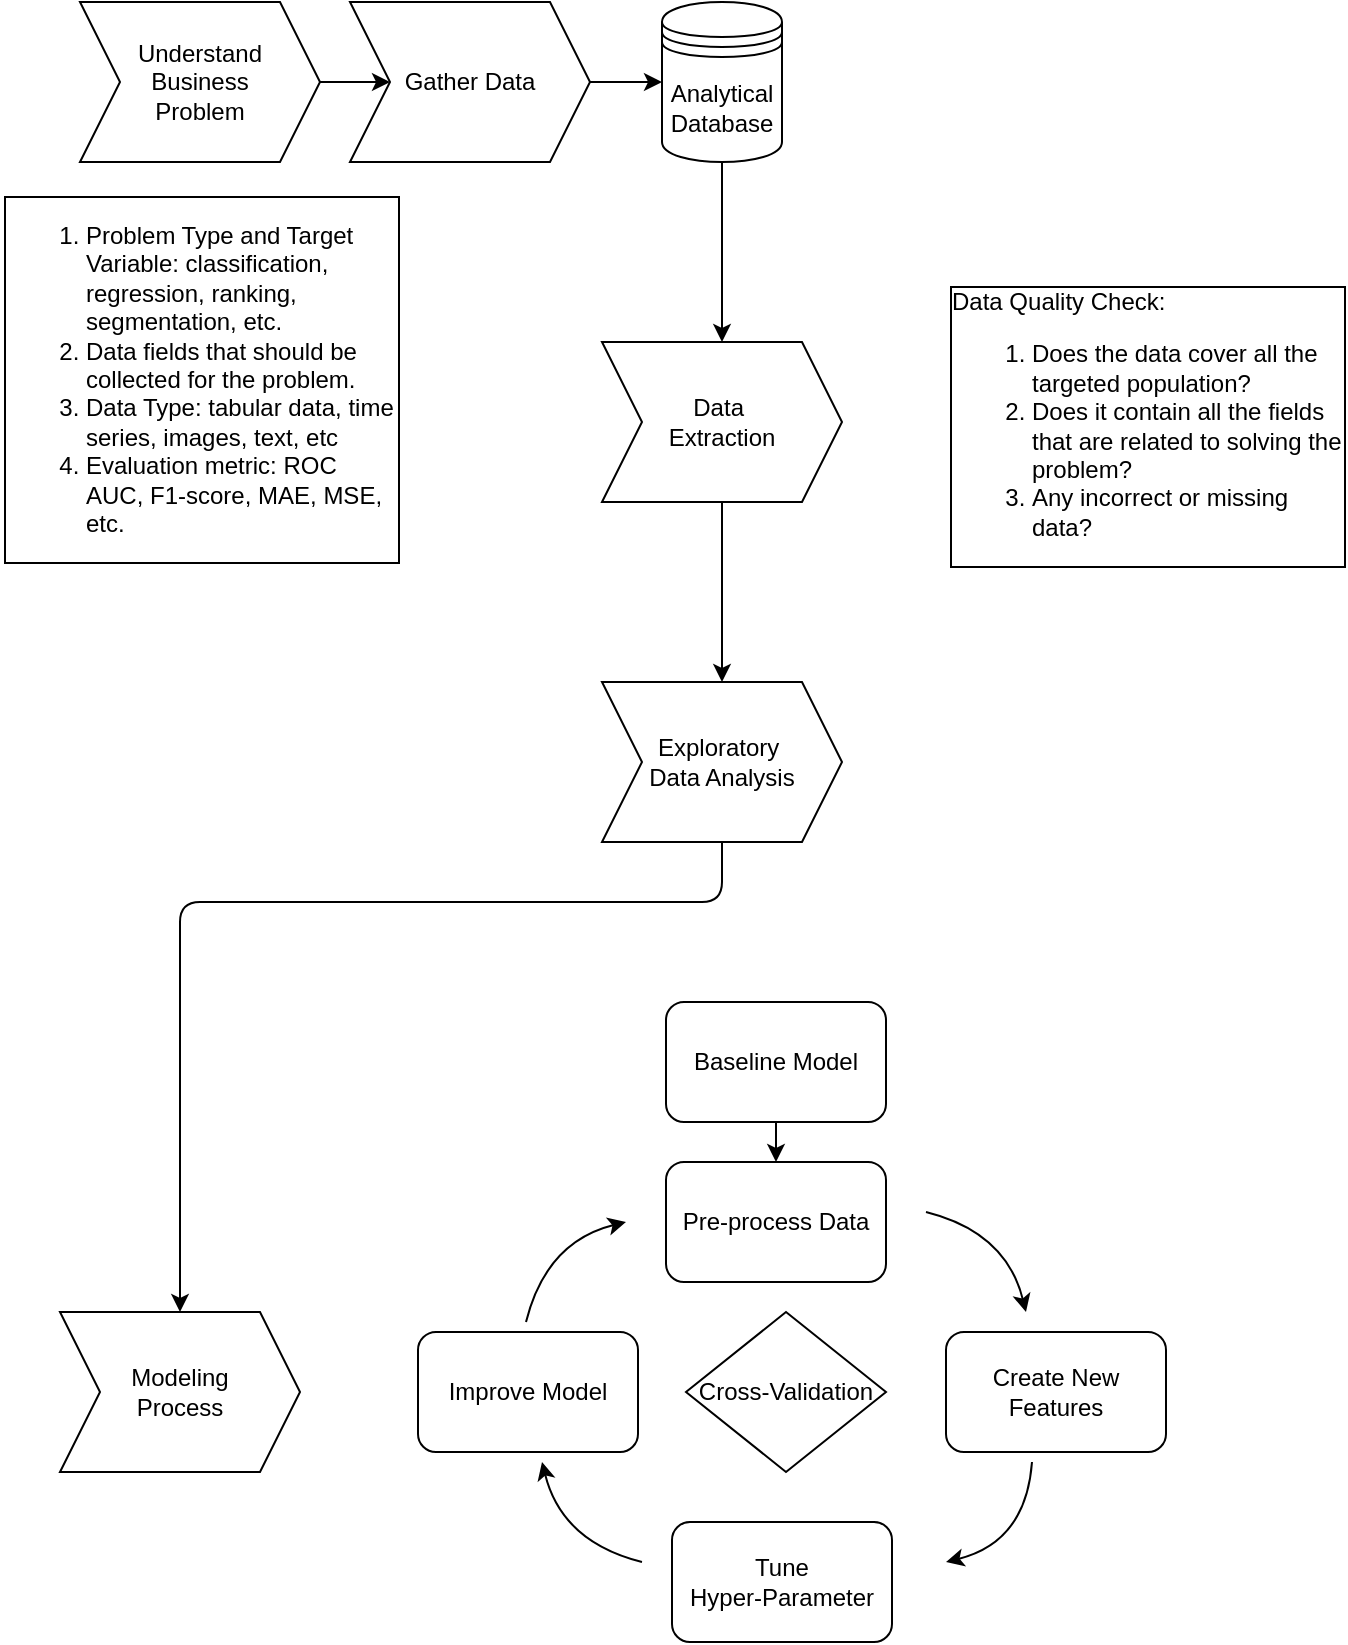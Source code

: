 <mxGraphModel dx="716" dy="698" grid="1" gridSize="10" guides="1" tooltips="1" connect="1" arrows="1" fold="1" page="1" pageScale="1" pageWidth="827" pageHeight="1169" background="#ffffff"><root><mxCell id="0"/><mxCell id="1" parent="0"/><mxCell id="2" value="&lt;div&gt;Understand&lt;/div&gt;Business&lt;div&gt;Problem&lt;/div&gt;" style="shape=step;perimeter=stepPerimeter;whiteSpace=wrap;html=1;fixedSize=1;" vertex="1" parent="1"><mxGeometry x="50" y="70" width="120" height="80" as="geometry"/></mxCell><mxCell id="3" value="Gather Data" style="shape=step;perimeter=stepPerimeter;whiteSpace=wrap;html=1;fixedSize=1;" vertex="1" parent="1"><mxGeometry x="185" y="70" width="120" height="80" as="geometry"/></mxCell><mxCell id="4" value="Data&amp;nbsp;&lt;div&gt;Extraction&lt;/div&gt;" style="shape=step;perimeter=stepPerimeter;whiteSpace=wrap;html=1;fixedSize=1;" vertex="1" parent="1"><mxGeometry x="311" y="240" width="120" height="80" as="geometry"/></mxCell><mxCell id="5" value="Exploratory&amp;nbsp;&lt;div&gt;Data Analysis&lt;/div&gt;" style="shape=step;perimeter=stepPerimeter;whiteSpace=wrap;html=1;fixedSize=1;" vertex="1" parent="1"><mxGeometry x="311" y="410" width="120" height="80" as="geometry"/></mxCell><mxCell id="8" value="&lt;span&gt;Analytical&lt;/span&gt;&lt;div&gt;Database&lt;/div&gt;" style="shape=datastore;whiteSpace=wrap;html=1;" vertex="1" parent="1"><mxGeometry x="341" y="70" width="60" height="80" as="geometry"/></mxCell><mxCell id="11" value="&lt;div style=&quot;text-align: left&quot;&gt;&lt;ol&gt;&lt;li&gt;&lt;span style=&quot;letter-spacing: 0px&quot;&gt;Problem Type and Target Variable: classification, regression, ranking, segmentation, etc&lt;/span&gt;.&lt;/li&gt;&lt;li&gt;Data fields that should be collected for the problem.&lt;/li&gt;&lt;li&gt;Data Type: tabular data, time series, images, text, etc&lt;br&gt;&lt;/li&gt;&lt;li&gt;&lt;span style=&quot;letter-spacing: 0px&quot;&gt;Evaluation metric: ROC AUC, F1-score, MAE, MSE, etc.&lt;/span&gt;&lt;/li&gt;&lt;/ol&gt;&lt;/div&gt;" style="text;html=1;strokeColor=none;fillColor=none;align=left;verticalAlign=top;whiteSpace=wrap;rounded=0;horizontal=1;labelBorderColor=#000000;" vertex="1" parent="1"><mxGeometry x="10" y="160" width="200" height="190" as="geometry"/></mxCell><mxCell id="12" value="&lt;div style=&quot;text-align: left&quot;&gt;&lt;div&gt;Data Quality Check:&lt;/div&gt;&lt;ol&gt;&lt;li&gt;&lt;span style=&quot;letter-spacing: 0px&quot;&gt;Does the data cover all the targeted population?&lt;/span&gt;&lt;/li&gt;&lt;li&gt;Does it contain all the fields that are related to solving the problem?&lt;/li&gt;&lt;li&gt;Any incorrect or missing data?&lt;/li&gt;&lt;/ol&gt;&lt;/div&gt;" style="text;html=1;strokeColor=none;fillColor=none;align=left;verticalAlign=top;whiteSpace=wrap;rounded=0;horizontal=1;labelBorderColor=#000000;" vertex="1" parent="1"><mxGeometry x="483" y="205" width="200" height="150" as="geometry"/></mxCell><mxCell id="20" value="" style="curved=1;endArrow=classic;html=1;" edge="1" parent="1"><mxGeometry width="50" height="50" relative="1" as="geometry"><mxPoint x="273" y="730" as="sourcePoint"/><mxPoint x="323" y="680" as="targetPoint"/><Array as="points"><mxPoint x="283" y="690"/></Array></mxGeometry></mxCell><mxCell id="21" value="" style="endArrow=classic;html=1;entryX=0.5;entryY=0;exitX=0.5;exitY=1;" edge="1" parent="1" source="8" target="4"><mxGeometry width="50" height="50" relative="1" as="geometry"><mxPoint x="362" y="210" as="sourcePoint"/><mxPoint x="412" y="160" as="targetPoint"/></mxGeometry></mxCell><mxCell id="22" value="" style="endArrow=classic;html=1;exitX=1;exitY=0.5;entryX=0;entryY=0.5;" edge="1" parent="1" source="2" target="3"><mxGeometry width="50" height="50" relative="1" as="geometry"><mxPoint x="50" y="570" as="sourcePoint"/><mxPoint x="100" y="520" as="targetPoint"/></mxGeometry></mxCell><mxCell id="23" value="" style="endArrow=classic;html=1;exitX=1;exitY=0.5;entryX=0;entryY=0.5;" edge="1" parent="1" source="3" target="8"><mxGeometry width="50" height="50" relative="1" as="geometry"><mxPoint x="180" y="120" as="sourcePoint"/><mxPoint x="240" y="120" as="targetPoint"/></mxGeometry></mxCell><mxCell id="24" value="" style="endArrow=classic;html=1;exitX=0.5;exitY=1;" edge="1" parent="1" source="4" target="5"><mxGeometry width="50" height="50" relative="1" as="geometry"><mxPoint x="303" y="120" as="sourcePoint"/><mxPoint x="351" y="120" as="targetPoint"/></mxGeometry></mxCell><mxCell id="29" value="" style="curved=1;endArrow=classic;html=1;" edge="1" parent="1"><mxGeometry width="50" height="50" relative="1" as="geometry"><mxPoint x="331" y="850" as="sourcePoint"/><mxPoint x="281" y="800" as="targetPoint"/><Array as="points"><mxPoint x="291" y="840"/></Array></mxGeometry></mxCell><mxCell id="30" value="Modeling&lt;div&gt;Process&lt;/div&gt;" style="shape=step;perimeter=stepPerimeter;whiteSpace=wrap;html=1;fixedSize=1;" vertex="1" parent="1"><mxGeometry x="40" y="725" width="120" height="80" as="geometry"/></mxCell><mxCell id="31" value="" style="endArrow=classic;html=1;entryX=0.5;entryY=0;exitX=0.5;exitY=1;" edge="1" parent="1" source="5" target="30"><mxGeometry width="50" height="50" relative="1" as="geometry"><mxPoint x="330" y="450" as="sourcePoint"/><mxPoint x="381" y="420" as="targetPoint"/><Array as="points"><mxPoint x="371" y="520"/><mxPoint x="100" y="520"/></Array></mxGeometry></mxCell><mxCell id="32" value="" style="curved=1;endArrow=classic;html=1;" edge="1" parent="1"><mxGeometry width="50" height="50" relative="1" as="geometry"><mxPoint x="473" y="675" as="sourcePoint"/><mxPoint x="523" y="725" as="targetPoint"/><Array as="points"><mxPoint x="513" y="685"/></Array></mxGeometry></mxCell><mxCell id="34" value="Pre-process Data" style="rounded=1;whiteSpace=wrap;html=1;fillColor=#ffffff;align=center;" vertex="1" parent="1"><mxGeometry x="343" y="650" width="110" height="60" as="geometry"/></mxCell><mxCell id="35" value="Create New&lt;div&gt;Features&lt;/div&gt;" style="rounded=1;whiteSpace=wrap;html=1;fillColor=#ffffff;align=center;" vertex="1" parent="1"><mxGeometry x="483" y="735" width="110" height="60" as="geometry"/></mxCell><mxCell id="38" value="" style="curved=1;endArrow=classic;html=1;" edge="1" parent="1"><mxGeometry width="50" height="50" relative="1" as="geometry"><mxPoint x="526" y="800" as="sourcePoint"/><mxPoint x="483" y="850" as="targetPoint"/><Array as="points"><mxPoint x="523" y="840"/></Array></mxGeometry></mxCell><mxCell id="39" value="&lt;div&gt;Tune&lt;/div&gt;Hyper-Parameter" style="rounded=1;whiteSpace=wrap;html=1;fillColor=#ffffff;align=center;" vertex="1" parent="1"><mxGeometry x="346" y="830" width="110" height="60" as="geometry"/></mxCell><mxCell id="40" value="Cross-Validation" style="rhombus;whiteSpace=wrap;html=1;fillColor=#ffffff;align=center;" vertex="1" parent="1"><mxGeometry x="353" y="725" width="100" height="80" as="geometry"/></mxCell><mxCell id="41" value="Baseline Model" style="rounded=1;whiteSpace=wrap;html=1;fillColor=#ffffff;align=center;" vertex="1" parent="1"><mxGeometry x="343" y="570" width="110" height="60" as="geometry"/></mxCell><mxCell id="43" value="Improve Model&lt;div&gt;&lt;/div&gt;" style="rounded=1;whiteSpace=wrap;html=1;fillColor=#ffffff;align=center;" vertex="1" parent="1"><mxGeometry x="219" y="735" width="110" height="60" as="geometry"/></mxCell><mxCell id="46" value="" style="endArrow=classic;html=1;exitX=0.5;exitY=1;entryX=0.5;entryY=0;" edge="1" parent="1" source="41" target="34"><mxGeometry width="50" height="50" relative="1" as="geometry"><mxPoint x="-27" y="965" as="sourcePoint"/><mxPoint x="23" y="915" as="targetPoint"/></mxGeometry></mxCell></root></mxGraphModel>